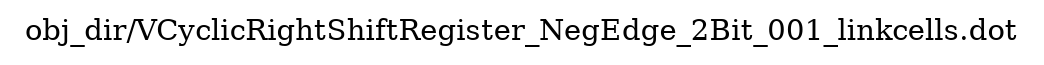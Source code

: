 digraph v3graph {
	graph	[label="obj_dir/VCyclicRightShiftRegister_NegEdge_2Bit_001_linkcells.dot",
		 labelloc=t, labeljust=l,
		 //size="7.5,10",
		 rankdir=TB];
}

